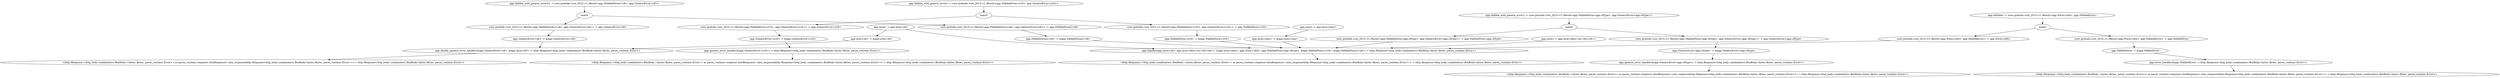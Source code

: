 digraph "GET /home" {
    0 [ label = "app::handler(app::Json<u8>, app::Json<alloc::vec::Vec<u8>>, &app::Json<char>, app::Form<u64>, app::FallibleForm<app::AType>, &app::FallibleForm<u16>, &app::FallibleForm2<u8>) -> http::Response<http_body::combinators::BoxBody<bytes::Bytes, pavex_runtime::Error>>"]
    1 [ label = "app::FallibleForm2<u8> -> &app::FallibleForm2<u8>"]
    2 [ label = "core::prelude::rust_2015::v1::Result<app::FallibleForm2<u8>, app::GenericError<u8>> -> app::FallibleForm2<u8>"]
    3 [ label = "app::fallible_with_generic_error2() -> core::prelude::rust_2015::v1::Result<app::FallibleForm2<u8>, app::GenericError<u8>>"]
    4 [ label = "app::FallibleForm<u16> -> &app::FallibleForm<u16>"]
    5 [ label = "core::prelude::rust_2015::v1::Result<app::FallibleForm<u16>, app::GenericError<u16>> -> app::FallibleForm<u16>"]
    6 [ label = "app::fallible_with_generic_error() -> core::prelude::rust_2015::v1::Result<app::FallibleForm<u16>, app::GenericError<u16>>"]
    7 [ label = "core::prelude::rust_2015::v1::Result<app::FallibleForm<app::AType>, app::GenericError<app::AType>> -> app::FallibleForm<app::AType>"]
    8 [ label = "app::fallible_with_generic_error() -> core::prelude::rust_2015::v1::Result<app::FallibleForm<app::AType>, app::GenericError<app::AType>>"]
    9 [ label = "core::prelude::rust_2015::v1::Result<app::Form<u64>, app::FallibleError> -> app::Form<u64>"]
    10 [ label = "app::fallible() -> core::prelude::rust_2015::v1::Result<app::Form<u64>, app::FallibleError>"]
    11 [ label = "app::Json<char> -> &app::Json<char>"]
    12 [ label = "app::json() -> app::Json<char>"]
    13 [ label = "app::json() -> app::Json<alloc::vec::Vec<u8>>"]
    14 [ label = "app::json() -> app::Json<u8>"]
    15 [ label = "<http::Response::<http_body::combinators::BoxBody::<bytes::Bytes, pavex_runtime::Error>> as pavex_runtime::response::IntoResponse>::into_response(http::Response<http_body::combinators::BoxBody<bytes::Bytes, pavex_runtime::Error>>) -> http::Response<http_body::combinators::BoxBody<bytes::Bytes, pavex_runtime::Error>>"]
    16 [ label = "core::prelude::rust_2015::v1::Result<app::FallibleForm2<u8>, app::GenericError<u8>> -> app::GenericError<u8>"]
    17 [ label = "core::prelude::rust_2015::v1::Result<app::FallibleForm<u16>, app::GenericError<u16>> -> app::GenericError<u16>"]
    18 [ label = "core::prelude::rust_2015::v1::Result<app::FallibleForm<app::AType>, app::GenericError<app::AType>> -> app::GenericError<app::AType>"]
    19 [ label = "core::prelude::rust_2015::v1::Result<app::Form<u64>, app::FallibleError> -> app::FallibleError"]
    20 [ label = "app::GenericError<u8> -> &app::GenericError<u8>"]
    21 [ label = "app::GenericError<u16> -> &app::GenericError<u16>"]
    22 [ label = "app::GenericError<app::AType> -> &app::GenericError<app::AType>"]
    23 [ label = "app::FallibleError -> &app::FallibleError"]
    24 [ label = "app::error_handler(&app::FallibleError) -> http::Response<http_body::combinators::BoxBody<bytes::Bytes, pavex_runtime::Error>>"]
    25 [ label = "app::generic_error_handler(&app::GenericError<app::AType>) -> http::Response<http_body::combinators::BoxBody<bytes::Bytes, pavex_runtime::Error>>"]
    26 [ label = "app::generic_error_handler(&app::GenericError<u16>) -> http::Response<http_body::combinators::BoxBody<bytes::Bytes, pavex_runtime::Error>>"]
    27 [ label = "app::doubly_generic_error_handler(&app::GenericError<u8>, &app::Json<u8>) -> http::Response<http_body::combinators::BoxBody<bytes::Bytes, pavex_runtime::Error>>"]
    28 [ label = "app::Json<u8> -> &app::Json<u8>"]
    29 [ label = "<http::Response::<http_body::combinators::BoxBody::<bytes::Bytes, pavex_runtime::Error>> as pavex_runtime::response::IntoResponse>::into_response(http::Response<http_body::combinators::BoxBody<bytes::Bytes, pavex_runtime::Error>>) -> http::Response<http_body::combinators::BoxBody<bytes::Bytes, pavex_runtime::Error>>"]
    30 [ label = "<http::Response::<http_body::combinators::BoxBody::<bytes::Bytes, pavex_runtime::Error>> as pavex_runtime::response::IntoResponse>::into_response(http::Response<http_body::combinators::BoxBody<bytes::Bytes, pavex_runtime::Error>>) -> http::Response<http_body::combinators::BoxBody<bytes::Bytes, pavex_runtime::Error>>"]
    31 [ label = "<http::Response::<http_body::combinators::BoxBody::<bytes::Bytes, pavex_runtime::Error>> as pavex_runtime::response::IntoResponse>::into_response(http::Response<http_body::combinators::BoxBody<bytes::Bytes, pavex_runtime::Error>>) -> http::Response<http_body::combinators::BoxBody<bytes::Bytes, pavex_runtime::Error>>"]
    32 [ label = "<http::Response::<http_body::combinators::BoxBody::<bytes::Bytes, pavex_runtime::Error>> as pavex_runtime::response::IntoResponse>::into_response(http::Response<http_body::combinators::BoxBody<bytes::Bytes, pavex_runtime::Error>>) -> http::Response<http_body::combinators::BoxBody<bytes::Bytes, pavex_runtime::Error>>"]
    33 [ label = "`match`"]
    34 [ label = "`match`"]
    35 [ label = "`match`"]
    36 [ label = "`match`"]
    1 -> 0 [ ]
    2 -> 1 [ ]
    33 -> 16 [ ]
    4 -> 0 [ ]
    5 -> 4 [ ]
    34 -> 17 [ ]
    7 -> 0 [ ]
    35 -> 18 [ ]
    9 -> 0 [ ]
    36 -> 19 [ ]
    11 -> 0 [ ]
    12 -> 11 [ ]
    13 -> 0 [ ]
    14 -> 0 [ ]
    0 -> 15 [ ]
    33 -> 2 [ ]
    34 -> 5 [ ]
    35 -> 7 [ ]
    36 -> 9 [ ]
    16 -> 20 [ ]
    17 -> 21 [ ]
    18 -> 22 [ ]
    19 -> 23 [ ]
    23 -> 24 [ ]
    22 -> 25 [ ]
    21 -> 26 [ ]
    20 -> 27 [ ]
    28 -> 27 [ ]
    14 -> 28 [ ]
    24 -> 29 [ ]
    25 -> 30 [ ]
    26 -> 31 [ ]
    27 -> 32 [ ]
    3 -> 33 [ ]
    6 -> 34 [ ]
    8 -> 35 [ ]
    10 -> 36 [ ]
}
digraph app_state {
    0 [ label = "crate::ApplicationState() -> crate::ApplicationState"]
}